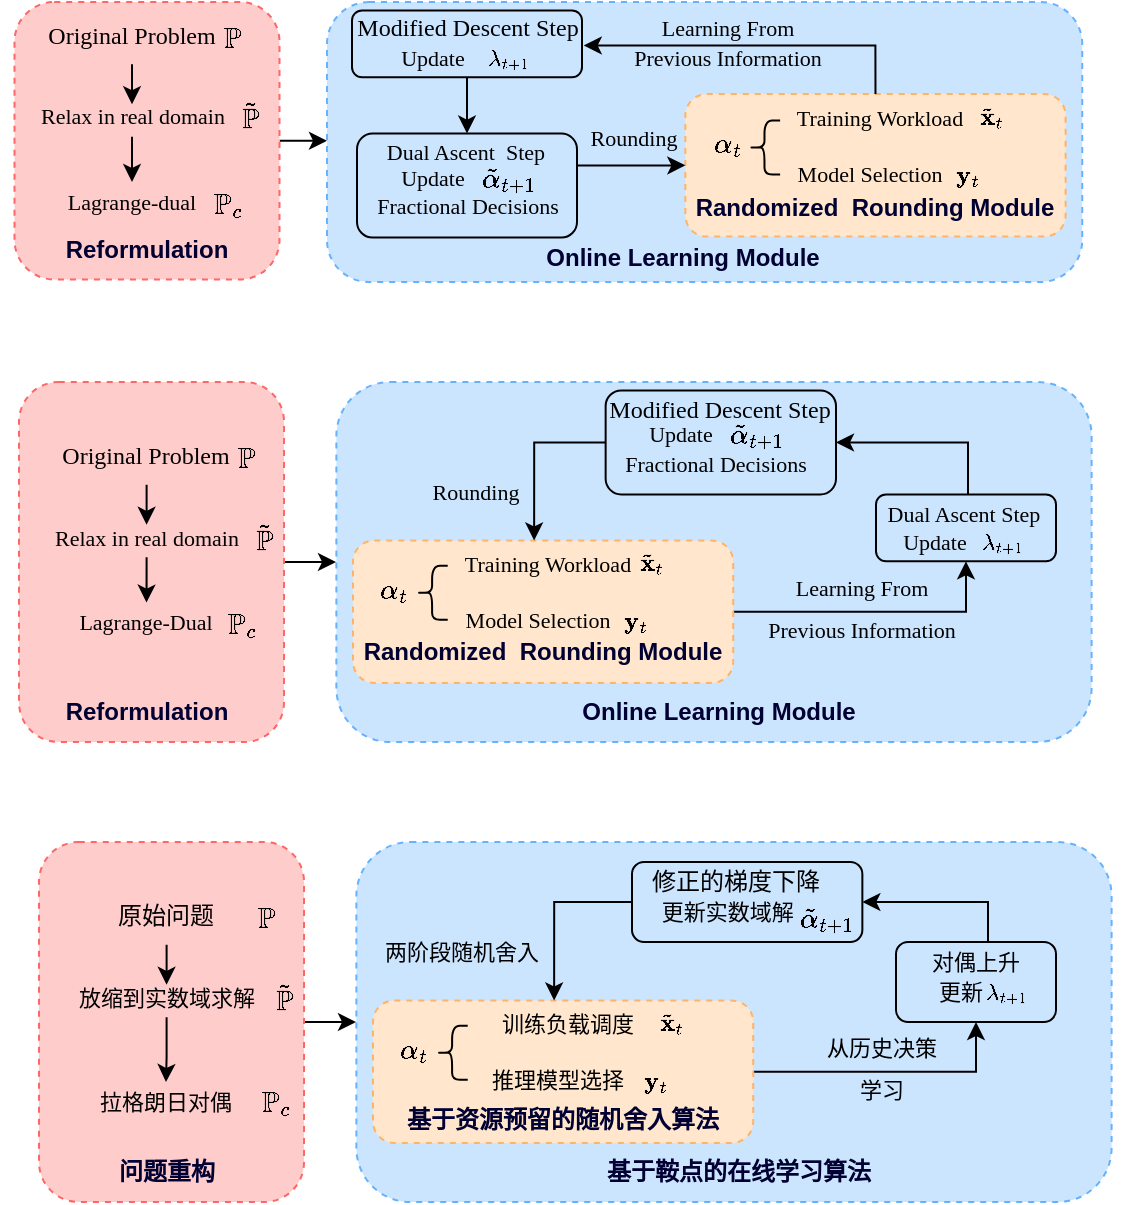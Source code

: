 <mxfile version="26.0.16">
  <diagram name="第 1 页" id="SSLs9a8aK7hEzwHF-V_V">
    <mxGraphModel dx="842" dy="457" grid="1" gridSize="10" guides="0" tooltips="1" connect="1" arrows="1" fold="1" page="1" pageScale="1" pageWidth="827" pageHeight="1169" math="1" shadow="0">
      <root>
        <mxCell id="0" />
        <mxCell id="1" parent="0" />
        <mxCell id="NSVF5rRADlhFA87VCiKn-22" value="" style="rounded=1;whiteSpace=wrap;html=1;strokeWidth=1;fontFamily=Times New Roman;fillColor=#CCE5FF;dashed=1;strokeColor=#66B2FF;" parent="1" vertex="1">
          <mxGeometry x="305.5" y="160" width="377.62" height="140" as="geometry" />
        </mxCell>
        <mxCell id="NSVF5rRADlhFA87VCiKn-32" value="" style="rounded=1;whiteSpace=wrap;html=1;strokeWidth=1;fontFamily=Times New Roman;fillColor=#FFE6CC;dashed=1;fontColor=#FFE6CC;strokeColor=#FFB366;" parent="1" vertex="1">
          <mxGeometry x="484.68" y="206.06" width="190.13" height="71.25" as="geometry" />
        </mxCell>
        <mxCell id="NSVF5rRADlhFA87VCiKn-35" value="" style="edgeStyle=orthogonalEdgeStyle;rounded=0;orthogonalLoop=1;jettySize=auto;html=1;exitX=1;exitY=0.5;exitDx=0;exitDy=0;" parent="1" source="NSVF5rRADlhFA87VCiKn-26" target="NSVF5rRADlhFA87VCiKn-22" edge="1">
          <mxGeometry relative="1" as="geometry">
            <mxPoint x="281.75" y="219.381" as="sourcePoint" />
            <Array as="points">
              <mxPoint x="300.5" y="230" />
              <mxPoint x="300.5" y="230" />
            </Array>
          </mxGeometry>
        </mxCell>
        <mxCell id="NSVF5rRADlhFA87VCiKn-26" value="" style="rounded=1;whiteSpace=wrap;html=1;strokeWidth=1;fontFamily=Times New Roman;fillColor=#FFCCCC;dashed=1;strokeColor=#FF6666;" parent="1" vertex="1">
          <mxGeometry x="149.25" y="160" width="132.5" height="138.75" as="geometry" />
        </mxCell>
        <mxCell id="sfnMSoEM-NCYtmPpQdEC-3" value="$$\mathbb{P}$$" style="text;html=1;strokeColor=none;fillColor=none;align=center;verticalAlign=middle;whiteSpace=wrap;rounded=0;" parent="1" vertex="1">
          <mxGeometry x="248" y="167.65" width="20" height="20" as="geometry" />
        </mxCell>
        <mxCell id="sfnMSoEM-NCYtmPpQdEC-5" value="$$\tilde{\mathbb{P}}$$" style="text;html=1;strokeColor=none;fillColor=none;align=center;verticalAlign=middle;whiteSpace=wrap;rounded=0;" parent="1" vertex="1">
          <mxGeometry x="256.75" y="207.34" width="20" height="20" as="geometry" />
        </mxCell>
        <mxCell id="NSVF5rRADlhFA87VCiKn-19" style="edgeStyle=orthogonalEdgeStyle;rounded=0;orthogonalLoop=1;jettySize=auto;html=1;entryX=0.5;entryY=0;entryDx=0;entryDy=0;" parent="1" source="sfnMSoEM-NCYtmPpQdEC-8" target="NSVF5rRADlhFA87VCiKn-2" edge="1">
          <mxGeometry relative="1" as="geometry" />
        </mxCell>
        <mxCell id="sfnMSoEM-NCYtmPpQdEC-8" value="&lt;p style=&quot;line-height: 0%;&quot;&gt;&lt;font face=&quot;Times New Roman&quot; style=&quot;font-size: 11px;&quot;&gt;Relax in real domain&lt;/font&gt;&lt;/p&gt;" style="text;html=1;strokeColor=none;fillColor=none;align=center;verticalAlign=middle;whiteSpace=wrap;rounded=0;fontSize=7;" parent="1" vertex="1">
          <mxGeometry x="150.5" y="207.34" width="115" height="20" as="geometry" />
        </mxCell>
        <mxCell id="sfnMSoEM-NCYtmPpQdEC-17" value="$$\mathbb{P}_c$$" style="text;html=1;strokeColor=none;fillColor=none;align=center;verticalAlign=middle;whiteSpace=wrap;rounded=0;" parent="1" vertex="1">
          <mxGeometry x="245.5" y="250.94" width="20" height="20" as="geometry" />
        </mxCell>
        <mxCell id="sfnMSoEM-NCYtmPpQdEC-21" value="$$\tilde{\alpha}_{t+1}$$" style="text;html=1;strokeColor=none;fillColor=none;align=center;verticalAlign=middle;whiteSpace=wrap;rounded=0;" parent="1" vertex="1">
          <mxGeometry x="380.5" y="237.81" width="30" height="20" as="geometry" />
        </mxCell>
        <mxCell id="sfnMSoEM-NCYtmPpQdEC-22" value="&lt;p style=&quot;line-height: 0%;&quot;&gt;&lt;font face=&quot;Times New Roman&quot; style=&quot;font-size: 11px;&quot;&gt;Update&lt;/font&gt;&lt;/p&gt;" style="text;html=1;strokeColor=none;fillColor=none;align=center;verticalAlign=middle;whiteSpace=wrap;rounded=0;fontSize=7;" parent="1" vertex="1">
          <mxGeometry x="335.5" y="232.81" width="45" height="30" as="geometry" />
        </mxCell>
        <mxCell id="sfnMSoEM-NCYtmPpQdEC-39" value="$$\lambda_{t+1}$$" style="text;html=1;strokeColor=none;fillColor=none;align=center;verticalAlign=middle;whiteSpace=wrap;rounded=0;fontSize=11;fontFamily=Times New Roman;" parent="1" vertex="1">
          <mxGeometry x="380.5" y="178.29" width="30" height="20" as="geometry" />
        </mxCell>
        <mxCell id="sfnMSoEM-NCYtmPpQdEC-41" value="Dual Ascent&amp;nbsp; Step" style="text;html=1;strokeColor=none;fillColor=none;align=center;verticalAlign=middle;whiteSpace=wrap;rounded=0;fontSize=11;fontFamily=Times New Roman;" parent="1" vertex="1">
          <mxGeometry x="324.5" y="224.54" width="100" height="20" as="geometry" />
        </mxCell>
        <mxCell id="NSVF5rRADlhFA87VCiKn-15" style="edgeStyle=orthogonalEdgeStyle;rounded=0;orthogonalLoop=1;jettySize=auto;html=1;" parent="1" source="Pp01OgDB8cOK3t0NA6hv-5" edge="1">
          <mxGeometry relative="1" as="geometry">
            <mxPoint x="208" y="211.53" as="targetPoint" />
          </mxGeometry>
        </mxCell>
        <mxCell id="Pp01OgDB8cOK3t0NA6hv-5" value="Original Problem" style="text;html=1;strokeColor=none;fillColor=none;align=center;verticalAlign=middle;whiteSpace=wrap;rounded=0;fontFamily=Times New Roman;" parent="1" vertex="1">
          <mxGeometry x="143" y="162.97" width="130" height="28.12" as="geometry" />
        </mxCell>
        <mxCell id="Pp01OgDB8cOK3t0NA6hv-11" value="Model Selection" style="text;html=1;strokeColor=none;fillColor=none;align=center;verticalAlign=middle;whiteSpace=wrap;rounded=0;fontSize=11;fontFamily=Times New Roman;" parent="1" vertex="1">
          <mxGeometry x="522.05" y="235.92" width="110" height="20" as="geometry" />
        </mxCell>
        <mxCell id="NSVF5rRADlhFA87VCiKn-45" style="edgeStyle=orthogonalEdgeStyle;rounded=0;orthogonalLoop=1;jettySize=auto;html=1;entryX=0.917;entryY=0.938;entryDx=0;entryDy=0;entryPerimeter=0;exitX=0.5;exitY=0;exitDx=0;exitDy=0;" parent="1" source="NSVF5rRADlhFA87VCiKn-32" target="Pp01OgDB8cOK3t0NA6hv-48" edge="1">
          <mxGeometry relative="1" as="geometry">
            <mxPoint x="582.5" y="207.81" as="sourcePoint" />
            <Array as="points">
              <mxPoint x="579.5" y="181.81" />
            </Array>
          </mxGeometry>
        </mxCell>
        <mxCell id="Pp01OgDB8cOK3t0NA6hv-12" value="Training Workload" style="text;html=1;strokeColor=none;fillColor=none;align=center;verticalAlign=middle;whiteSpace=wrap;rounded=0;fontSize=11;fontFamily=Times New Roman;" parent="1" vertex="1">
          <mxGeometry x="532.05" y="210.79" width="100" height="15" as="geometry" />
        </mxCell>
        <mxCell id="Pp01OgDB8cOK3t0NA6hv-15" value="$$\tilde{\mathbf{x}}_{t}$$" style="text;html=1;strokeColor=none;fillColor=none;align=center;verticalAlign=middle;whiteSpace=wrap;rounded=0;fontFamily=Times New Roman;" parent="1" vertex="1">
          <mxGeometry x="628.18" y="209.04" width="20" height="16.25" as="geometry" />
        </mxCell>
        <mxCell id="Pp01OgDB8cOK3t0NA6hv-17" value="$$\mathbf{y}_{t}$$" style="text;html=1;strokeColor=none;fillColor=none;align=center;verticalAlign=middle;whiteSpace=wrap;rounded=0;fontFamily=Times New Roman;" parent="1" vertex="1">
          <mxGeometry x="613.18" y="237.17" width="25" height="17.5" as="geometry" />
        </mxCell>
        <mxCell id="Pp01OgDB8cOK3t0NA6hv-18" style="edgeStyle=orthogonalEdgeStyle;rounded=0;orthogonalLoop=1;jettySize=auto;html=1;exitX=0.5;exitY=1;exitDx=0;exitDy=0;fontFamily=Times New Roman;" parent="1" source="Pp01OgDB8cOK3t0NA6hv-17" target="Pp01OgDB8cOK3t0NA6hv-17" edge="1">
          <mxGeometry relative="1" as="geometry" />
        </mxCell>
        <mxCell id="Pp01OgDB8cOK3t0NA6hv-25" value="$${\alpha}_{t}$$" style="text;html=1;strokeColor=none;fillColor=none;align=center;verticalAlign=middle;whiteSpace=wrap;rounded=0;" parent="1" vertex="1">
          <mxGeometry x="494.68" y="222.63" width="21.75" height="17.5" as="geometry" />
        </mxCell>
        <mxCell id="Pp01OgDB8cOK3t0NA6hv-48" value="&lt;p style=&quot;line-height: 0%;&quot;&gt;&lt;font style=&quot;font-size: 12px;&quot; face=&quot;Times New Roman&quot;&gt;Modified Descent Step&lt;/font&gt;&lt;br&gt;&lt;/p&gt;" style="text;html=1;strokeColor=none;fillColor=none;align=center;verticalAlign=middle;whiteSpace=wrap;rounded=0;fontSize=7;" parent="1" vertex="1">
          <mxGeometry x="305.5" y="162.97" width="140" height="20" as="geometry" />
        </mxCell>
        <mxCell id="dqOILAj7h7sax7pHXJvT-29" value="&lt;b&gt;&lt;font&gt;Online Learning Module&lt;/font&gt;&lt;/b&gt;" style="text;html=1;strokeColor=none;fillColor=none;align=center;verticalAlign=middle;whiteSpace=wrap;rounded=0;fontColor=#000033;" parent="1" vertex="1">
          <mxGeometry x="410.5" y="273.08" width="145" height="30" as="geometry" />
        </mxCell>
        <mxCell id="NSVF5rRADlhFA87VCiKn-2" value="&lt;p style=&quot;line-height: 0%;&quot;&gt;&lt;font face=&quot;Times New Roman&quot; style=&quot;font-size: 11px;&quot;&gt;Lagrange-dual&lt;/font&gt;&lt;/p&gt;" style="text;html=1;strokeColor=none;fillColor=none;align=center;verticalAlign=middle;whiteSpace=wrap;rounded=0;fontSize=7;" parent="1" vertex="1">
          <mxGeometry x="143" y="250.0" width="130" height="20" as="geometry" />
        </mxCell>
        <mxCell id="NSVF5rRADlhFA87VCiKn-9" value="&lt;p style=&quot;line-height: 0%;&quot;&gt;&lt;font face=&quot;Times New Roman&quot; style=&quot;font-size: 11px;&quot;&gt;Update&lt;/font&gt;&lt;/p&gt;" style="text;html=1;strokeColor=none;fillColor=none;align=center;verticalAlign=middle;whiteSpace=wrap;rounded=0;fontSize=7;" parent="1" vertex="1">
          <mxGeometry x="335.5" y="173.29" width="45" height="30" as="geometry" />
        </mxCell>
        <mxCell id="NSVF5rRADlhFA87VCiKn-33" style="edgeStyle=orthogonalEdgeStyle;rounded=0;orthogonalLoop=1;jettySize=auto;html=1;entryX=0;entryY=0.5;entryDx=0;entryDy=0;" parent="1" source="NSVF5rRADlhFA87VCiKn-20" target="NSVF5rRADlhFA87VCiKn-32" edge="1">
          <mxGeometry relative="1" as="geometry">
            <mxPoint x="458" y="225.94" as="targetPoint" />
            <Array as="points">
              <mxPoint x="460.5" y="241.81" />
              <mxPoint x="460.5" y="241.81" />
            </Array>
          </mxGeometry>
        </mxCell>
        <mxCell id="NSVF5rRADlhFA87VCiKn-20" value="" style="rounded=1;whiteSpace=wrap;html=1;strokeWidth=1;fontFamily=Times New Roman;fillColor=none;" parent="1" vertex="1">
          <mxGeometry x="320.5" y="225.79" width="110" height="52.02" as="geometry" />
        </mxCell>
        <mxCell id="NSVF5rRADlhFA87VCiKn-37" value="" style="edgeStyle=orthogonalEdgeStyle;rounded=0;orthogonalLoop=1;jettySize=auto;html=1;" parent="1" source="NSVF5rRADlhFA87VCiKn-21" target="NSVF5rRADlhFA87VCiKn-20" edge="1">
          <mxGeometry relative="1" as="geometry" />
        </mxCell>
        <mxCell id="NSVF5rRADlhFA87VCiKn-21" value="" style="rounded=1;whiteSpace=wrap;html=1;strokeWidth=1;fontFamily=Times New Roman;fillColor=none;" parent="1" vertex="1">
          <mxGeometry x="318" y="164.22" width="115" height="33.44" as="geometry" />
        </mxCell>
        <mxCell id="NSVF5rRADlhFA87VCiKn-24" value="&lt;b&gt;Reformulation&lt;/b&gt;" style="text;html=1;strokeColor=none;fillColor=none;align=center;verticalAlign=middle;whiteSpace=wrap;rounded=0;fontColor=#000033;" parent="1" vertex="1">
          <mxGeometry x="143" y="269.37" width="145" height="30" as="geometry" />
        </mxCell>
        <mxCell id="NSVF5rRADlhFA87VCiKn-28" value="" style="shape=curlyBracket;whiteSpace=wrap;html=1;rounded=1;labelPosition=left;verticalLabelPosition=middle;align=right;verticalAlign=middle;size=0.5;" parent="1" vertex="1">
          <mxGeometry x="516.43" y="219.19" width="15.62" height="27.03" as="geometry" />
        </mxCell>
        <mxCell id="NSVF5rRADlhFA87VCiKn-34" value="&lt;b&gt;&lt;font&gt;Randomized&amp;nbsp;&amp;nbsp;&lt;/font&gt;&lt;/b&gt;&lt;font&gt;&lt;b&gt;Rounding Module&lt;/b&gt;&lt;/font&gt;" style="text;html=1;strokeColor=none;fillColor=none;align=center;verticalAlign=middle;whiteSpace=wrap;rounded=0;fontColor=#000033;" parent="1" vertex="1">
          <mxGeometry x="476.37" y="247.81" width="206.75" height="30" as="geometry" />
        </mxCell>
        <mxCell id="NSVF5rRADlhFA87VCiKn-40" value="Previous Information" style="text;html=1;strokeColor=none;fillColor=none;align=center;verticalAlign=middle;whiteSpace=wrap;rounded=0;fontSize=11;fontFamily=Times New Roman;" parent="1" vertex="1">
          <mxGeometry x="442.55" y="180.47" width="126" height="15" as="geometry" />
        </mxCell>
        <mxCell id="NSVF5rRADlhFA87VCiKn-42" value="Rounding" style="text;html=1;strokeColor=none;fillColor=none;align=center;verticalAlign=middle;whiteSpace=wrap;rounded=0;fontSize=11;fontFamily=Times New Roman;" parent="1" vertex="1">
          <mxGeometry x="396.05" y="220.92" width="126" height="15" as="geometry" />
        </mxCell>
        <mxCell id="NSVF5rRADlhFA87VCiKn-43" value="Fractional Decisions" style="text;html=1;strokeColor=none;fillColor=none;align=center;verticalAlign=middle;whiteSpace=wrap;rounded=0;fontSize=11;fontFamily=Times New Roman;" parent="1" vertex="1">
          <mxGeometry x="312.5" y="254.81" width="126" height="15" as="geometry" />
        </mxCell>
        <mxCell id="NSVF5rRADlhFA87VCiKn-46" value="Learning From" style="text;html=1;strokeColor=none;fillColor=none;align=center;verticalAlign=middle;whiteSpace=wrap;rounded=0;fontSize=11;fontFamily=Times New Roman;" parent="1" vertex="1">
          <mxGeometry x="442.55" y="165.47" width="126" height="15" as="geometry" />
        </mxCell>
        <mxCell id="pxTEWj7LgMfRWPrPXoyE-1" value="" style="rounded=1;whiteSpace=wrap;html=1;strokeWidth=1;fontFamily=Times New Roman;fillColor=#CCE5FF;dashed=1;strokeColor=#66B2FF;" parent="1" vertex="1">
          <mxGeometry x="310.18" y="350" width="377.62" height="180" as="geometry" />
        </mxCell>
        <mxCell id="pxTEWj7LgMfRWPrPXoyE-38" style="edgeStyle=orthogonalEdgeStyle;rounded=0;orthogonalLoop=1;jettySize=auto;html=1;entryX=0.5;entryY=1;entryDx=0;entryDy=0;" parent="1" source="pxTEWj7LgMfRWPrPXoyE-2" target="pxTEWj7LgMfRWPrPXoyE-30" edge="1">
          <mxGeometry relative="1" as="geometry" />
        </mxCell>
        <mxCell id="pxTEWj7LgMfRWPrPXoyE-2" value="" style="rounded=1;whiteSpace=wrap;html=1;strokeWidth=1;fontFamily=Times New Roman;fillColor=#FFE6CC;dashed=1;fontColor=#FFE6CC;strokeColor=#FFB366;" parent="1" vertex="1">
          <mxGeometry x="318.48" y="429.24" width="190.13" height="71.25" as="geometry" />
        </mxCell>
        <mxCell id="pxTEWj7LgMfRWPrPXoyE-47" style="edgeStyle=orthogonalEdgeStyle;rounded=0;orthogonalLoop=1;jettySize=auto;html=1;" parent="1" source="pxTEWj7LgMfRWPrPXoyE-4" edge="1">
          <mxGeometry relative="1" as="geometry">
            <mxPoint x="310" y="440" as="targetPoint" />
          </mxGeometry>
        </mxCell>
        <mxCell id="pxTEWj7LgMfRWPrPXoyE-4" value="" style="rounded=1;whiteSpace=wrap;html=1;strokeWidth=1;fontFamily=Times New Roman;fillColor=#FFCCCC;dashed=1;strokeColor=#FF6666;" parent="1" vertex="1">
          <mxGeometry x="151.5" y="350" width="132.5" height="180" as="geometry" />
        </mxCell>
        <mxCell id="pxTEWj7LgMfRWPrPXoyE-5" value="$$\mathbb{P}$$" style="text;html=1;strokeColor=none;fillColor=none;align=center;verticalAlign=middle;whiteSpace=wrap;rounded=0;" parent="1" vertex="1">
          <mxGeometry x="255.25" y="377.95" width="20" height="20" as="geometry" />
        </mxCell>
        <mxCell id="pxTEWj7LgMfRWPrPXoyE-6" value="$$\tilde{\mathbb{P}}$$" style="text;html=1;strokeColor=none;fillColor=none;align=center;verticalAlign=middle;whiteSpace=wrap;rounded=0;" parent="1" vertex="1">
          <mxGeometry x="264" y="417.64" width="20" height="20" as="geometry" />
        </mxCell>
        <mxCell id="pxTEWj7LgMfRWPrPXoyE-7" style="edgeStyle=orthogonalEdgeStyle;rounded=0;orthogonalLoop=1;jettySize=auto;html=1;entryX=0.5;entryY=0;entryDx=0;entryDy=0;" parent="1" source="pxTEWj7LgMfRWPrPXoyE-8" target="pxTEWj7LgMfRWPrPXoyE-25" edge="1">
          <mxGeometry relative="1" as="geometry" />
        </mxCell>
        <mxCell id="pxTEWj7LgMfRWPrPXoyE-8" value="&lt;p style=&quot;line-height: 0%;&quot;&gt;&lt;font face=&quot;Times New Roman&quot; style=&quot;font-size: 11px;&quot;&gt;Relax in real domain&lt;/font&gt;&lt;/p&gt;" style="text;html=1;strokeColor=none;fillColor=none;align=center;verticalAlign=middle;whiteSpace=wrap;rounded=0;fontSize=7;" parent="1" vertex="1">
          <mxGeometry x="157.75" y="417.64" width="115" height="20" as="geometry" />
        </mxCell>
        <mxCell id="pxTEWj7LgMfRWPrPXoyE-9" value="$$\mathbb{P}_c$$" style="text;html=1;strokeColor=none;fillColor=none;align=center;verticalAlign=middle;whiteSpace=wrap;rounded=0;" parent="1" vertex="1">
          <mxGeometry x="252.75" y="461.24" width="20" height="20" as="geometry" />
        </mxCell>
        <mxCell id="pxTEWj7LgMfRWPrPXoyE-10" value="$$\tilde{\alpha}_{t+1}$$" style="text;html=1;strokeColor=none;fillColor=none;align=center;verticalAlign=middle;whiteSpace=wrap;rounded=0;" parent="1" vertex="1">
          <mxGeometry x="504.82" y="366.23" width="30" height="20" as="geometry" />
        </mxCell>
        <mxCell id="pxTEWj7LgMfRWPrPXoyE-11" value="&lt;p style=&quot;line-height: 0%;&quot;&gt;&lt;font face=&quot;Times New Roman&quot; style=&quot;font-size: 11px;&quot;&gt;Update&lt;/font&gt;&lt;/p&gt;" style="text;html=1;strokeColor=none;fillColor=none;align=center;verticalAlign=middle;whiteSpace=wrap;rounded=0;fontSize=7;" parent="1" vertex="1">
          <mxGeometry x="459.82" y="361.23" width="45" height="30" as="geometry" />
        </mxCell>
        <mxCell id="pxTEWj7LgMfRWPrPXoyE-12" value="$$\lambda_{t+1}$$" style="text;html=1;strokeColor=none;fillColor=none;align=center;verticalAlign=middle;whiteSpace=wrap;rounded=0;fontSize=11;fontFamily=Times New Roman;" parent="1" vertex="1">
          <mxGeometry x="628.18" y="420.3" width="30" height="20" as="geometry" />
        </mxCell>
        <mxCell id="pxTEWj7LgMfRWPrPXoyE-13" value="Dual Ascent Step" style="text;html=1;strokeColor=none;fillColor=none;align=center;verticalAlign=middle;whiteSpace=wrap;rounded=0;fontSize=11;fontFamily=Times New Roman;" parent="1" vertex="1">
          <mxGeometry x="573.55" y="406.23" width="100" height="20" as="geometry" />
        </mxCell>
        <mxCell id="pxTEWj7LgMfRWPrPXoyE-14" style="edgeStyle=orthogonalEdgeStyle;rounded=0;orthogonalLoop=1;jettySize=auto;html=1;" parent="1" source="pxTEWj7LgMfRWPrPXoyE-15" edge="1">
          <mxGeometry relative="1" as="geometry">
            <mxPoint x="215.25" y="421.83" as="targetPoint" />
          </mxGeometry>
        </mxCell>
        <mxCell id="pxTEWj7LgMfRWPrPXoyE-15" value="Original Problem" style="text;html=1;strokeColor=none;fillColor=none;align=center;verticalAlign=middle;whiteSpace=wrap;rounded=0;fontFamily=Times New Roman;" parent="1" vertex="1">
          <mxGeometry x="150.25" y="373.27" width="130" height="28.12" as="geometry" />
        </mxCell>
        <mxCell id="pxTEWj7LgMfRWPrPXoyE-16" value="Model Selection" style="text;html=1;strokeColor=none;fillColor=none;align=center;verticalAlign=middle;whiteSpace=wrap;rounded=0;fontSize=11;fontFamily=Times New Roman;" parent="1" vertex="1">
          <mxGeometry x="355.86" y="458.6" width="110" height="20" as="geometry" />
        </mxCell>
        <mxCell id="pxTEWj7LgMfRWPrPXoyE-18" value="Training Workload" style="text;html=1;strokeColor=none;fillColor=none;align=center;verticalAlign=middle;whiteSpace=wrap;rounded=0;fontSize=11;fontFamily=Times New Roman;" parent="1" vertex="1">
          <mxGeometry x="365.86" y="433.47" width="100" height="15" as="geometry" />
        </mxCell>
        <mxCell id="pxTEWj7LgMfRWPrPXoyE-19" value="$$\tilde{\mathbf{x}}_{t}$$" style="text;html=1;strokeColor=none;fillColor=none;align=center;verticalAlign=middle;whiteSpace=wrap;rounded=0;fontFamily=Times New Roman;" parent="1" vertex="1">
          <mxGeometry x="457.51" y="431.71" width="20" height="16.25" as="geometry" />
        </mxCell>
        <mxCell id="pxTEWj7LgMfRWPrPXoyE-20" value="$$\mathbf{y}_{t}$$" style="text;html=1;strokeColor=none;fillColor=none;align=center;verticalAlign=middle;whiteSpace=wrap;rounded=0;fontFamily=Times New Roman;" parent="1" vertex="1">
          <mxGeometry x="446.99" y="459.85" width="25" height="17.5" as="geometry" />
        </mxCell>
        <mxCell id="pxTEWj7LgMfRWPrPXoyE-21" style="edgeStyle=orthogonalEdgeStyle;rounded=0;orthogonalLoop=1;jettySize=auto;html=1;exitX=0.5;exitY=1;exitDx=0;exitDy=0;fontFamily=Times New Roman;" parent="1" source="pxTEWj7LgMfRWPrPXoyE-20" target="pxTEWj7LgMfRWPrPXoyE-20" edge="1">
          <mxGeometry relative="1" as="geometry" />
        </mxCell>
        <mxCell id="pxTEWj7LgMfRWPrPXoyE-22" value="$${\alpha}_{t}$$" style="text;html=1;strokeColor=none;fillColor=none;align=center;verticalAlign=middle;whiteSpace=wrap;rounded=0;" parent="1" vertex="1">
          <mxGeometry x="328.49" y="445.31" width="21.75" height="17.5" as="geometry" />
        </mxCell>
        <mxCell id="pxTEWj7LgMfRWPrPXoyE-23" value="&lt;p style=&quot;line-height: 0%;&quot;&gt;&lt;font style=&quot;font-size: 12px;&quot; face=&quot;Times New Roman&quot;&gt;Modified Descent Step&lt;/font&gt;&lt;br&gt;&lt;/p&gt;" style="text;html=1;strokeColor=none;fillColor=none;align=center;verticalAlign=middle;whiteSpace=wrap;rounded=0;fontSize=7;" parent="1" vertex="1">
          <mxGeometry x="432.41" y="354.21" width="140" height="20" as="geometry" />
        </mxCell>
        <mxCell id="pxTEWj7LgMfRWPrPXoyE-24" value="&lt;b&gt;&lt;font&gt;Online Learning Module&lt;/font&gt;&lt;/b&gt;" style="text;html=1;strokeColor=none;fillColor=none;align=center;verticalAlign=middle;whiteSpace=wrap;rounded=0;fontColor=#000033;" parent="1" vertex="1">
          <mxGeometry x="428.55" y="500.49" width="145" height="30" as="geometry" />
        </mxCell>
        <mxCell id="pxTEWj7LgMfRWPrPXoyE-25" value="&lt;p style=&quot;line-height: 0%;&quot;&gt;&lt;font face=&quot;Times New Roman&quot; style=&quot;font-size: 11px;&quot;&gt;Lagrange-Dual&lt;/font&gt;&lt;/p&gt;" style="text;html=1;strokeColor=none;fillColor=none;align=center;verticalAlign=middle;whiteSpace=wrap;rounded=0;fontSize=7;" parent="1" vertex="1">
          <mxGeometry x="150.25" y="460.3" width="130" height="20" as="geometry" />
        </mxCell>
        <mxCell id="pxTEWj7LgMfRWPrPXoyE-26" value="&lt;p style=&quot;line-height: 0%;&quot;&gt;&lt;font face=&quot;Times New Roman&quot; style=&quot;font-size: 11px;&quot;&gt;Update&lt;/font&gt;&lt;/p&gt;" style="text;html=1;strokeColor=none;fillColor=none;align=center;verticalAlign=middle;whiteSpace=wrap;rounded=0;fontSize=7;" parent="1" vertex="1">
          <mxGeometry x="586.69" y="415.3" width="45" height="30" as="geometry" />
        </mxCell>
        <mxCell id="pxTEWj7LgMfRWPrPXoyE-42" style="edgeStyle=orthogonalEdgeStyle;rounded=0;orthogonalLoop=1;jettySize=auto;html=1;entryX=0.5;entryY=0;entryDx=0;entryDy=0;" parent="1" source="pxTEWj7LgMfRWPrPXoyE-28" edge="1">
          <mxGeometry relative="1" as="geometry">
            <mxPoint x="409.065" y="429.23" as="targetPoint" />
            <Array as="points">
              <mxPoint x="409.32" y="379.23" />
            </Array>
          </mxGeometry>
        </mxCell>
        <mxCell id="pxTEWj7LgMfRWPrPXoyE-28" value="" style="rounded=1;whiteSpace=wrap;html=1;strokeWidth=1;fontFamily=Times New Roman;fillColor=none;" parent="1" vertex="1">
          <mxGeometry x="444.82" y="354.21" width="115.18" height="52.02" as="geometry" />
        </mxCell>
        <mxCell id="pxTEWj7LgMfRWPrPXoyE-41" style="edgeStyle=orthogonalEdgeStyle;rounded=0;orthogonalLoop=1;jettySize=auto;html=1;entryX=1;entryY=0.5;entryDx=0;entryDy=0;" parent="1" source="pxTEWj7LgMfRWPrPXoyE-30" target="pxTEWj7LgMfRWPrPXoyE-28" edge="1">
          <mxGeometry relative="1" as="geometry">
            <Array as="points">
              <mxPoint x="626" y="380" />
            </Array>
          </mxGeometry>
        </mxCell>
        <mxCell id="pxTEWj7LgMfRWPrPXoyE-30" value="" style="rounded=1;whiteSpace=wrap;html=1;strokeWidth=1;fontFamily=Times New Roman;fillColor=none;" parent="1" vertex="1">
          <mxGeometry x="580" y="406.23" width="90" height="33.44" as="geometry" />
        </mxCell>
        <mxCell id="pxTEWj7LgMfRWPrPXoyE-31" value="&lt;b&gt;Reformulation&lt;/b&gt;" style="text;html=1;strokeColor=none;fillColor=none;align=center;verticalAlign=middle;whiteSpace=wrap;rounded=0;fontColor=#000033;" parent="1" vertex="1">
          <mxGeometry x="142.75" y="500" width="145" height="30" as="geometry" />
        </mxCell>
        <mxCell id="pxTEWj7LgMfRWPrPXoyE-32" value="" style="shape=curlyBracket;whiteSpace=wrap;html=1;rounded=1;labelPosition=left;verticalLabelPosition=middle;align=right;verticalAlign=middle;size=0.5;" parent="1" vertex="1">
          <mxGeometry x="350.24" y="441.87" width="15.62" height="27.03" as="geometry" />
        </mxCell>
        <mxCell id="pxTEWj7LgMfRWPrPXoyE-33" value="&lt;b&gt;&lt;font&gt;Randomized&amp;nbsp;&amp;nbsp;&lt;/font&gt;&lt;/b&gt;&lt;font&gt;&lt;b&gt;Rounding Module&lt;/b&gt;&lt;/font&gt;" style="text;html=1;strokeColor=none;fillColor=none;align=center;verticalAlign=middle;whiteSpace=wrap;rounded=0;fontColor=#000033;" parent="1" vertex="1">
          <mxGeometry x="310.18" y="470.49" width="206.75" height="30" as="geometry" />
        </mxCell>
        <mxCell id="pxTEWj7LgMfRWPrPXoyE-34" value="Previous Information" style="text;html=1;strokeColor=none;fillColor=none;align=center;verticalAlign=middle;whiteSpace=wrap;rounded=0;fontSize=11;fontFamily=Times New Roman;" parent="1" vertex="1">
          <mxGeometry x="510.17" y="466.24" width="126" height="15" as="geometry" />
        </mxCell>
        <mxCell id="pxTEWj7LgMfRWPrPXoyE-35" value="Rounding" style="text;html=1;strokeColor=none;fillColor=none;align=center;verticalAlign=middle;whiteSpace=wrap;rounded=0;fontSize=11;fontFamily=Times New Roman;" parent="1" vertex="1">
          <mxGeometry x="316.55" y="397.95" width="126" height="15" as="geometry" />
        </mxCell>
        <mxCell id="pxTEWj7LgMfRWPrPXoyE-36" value="Fractional Decisions" style="text;html=1;strokeColor=none;fillColor=none;align=center;verticalAlign=middle;whiteSpace=wrap;rounded=0;fontSize=11;fontFamily=Times New Roman;" parent="1" vertex="1">
          <mxGeometry x="436.82" y="383.23" width="126" height="15" as="geometry" />
        </mxCell>
        <mxCell id="pxTEWj7LgMfRWPrPXoyE-37" value="Learning From" style="text;html=1;strokeColor=none;fillColor=none;align=center;verticalAlign=middle;whiteSpace=wrap;rounded=0;fontSize=11;fontFamily=Times New Roman;" parent="1" vertex="1">
          <mxGeometry x="509.5" y="445.3" width="126" height="15" as="geometry" />
        </mxCell>
        <mxCell id="TXLG84Zdcfli_P3e0sqE-1" value="" style="rounded=1;whiteSpace=wrap;html=1;strokeWidth=1;fontFamily=Times New Roman;fillColor=#CCE5FF;dashed=1;strokeColor=#66B2FF;" vertex="1" parent="1">
          <mxGeometry x="320.18" y="580" width="377.62" height="180" as="geometry" />
        </mxCell>
        <mxCell id="TXLG84Zdcfli_P3e0sqE-2" style="edgeStyle=orthogonalEdgeStyle;rounded=0;orthogonalLoop=1;jettySize=auto;html=1;entryX=0.5;entryY=1;entryDx=0;entryDy=0;" edge="1" parent="1" source="TXLG84Zdcfli_P3e0sqE-3" target="TXLG84Zdcfli_P3e0sqE-30">
          <mxGeometry relative="1" as="geometry" />
        </mxCell>
        <mxCell id="TXLG84Zdcfli_P3e0sqE-3" value="" style="rounded=1;whiteSpace=wrap;html=1;strokeWidth=1;fontFamily=Times New Roman;fillColor=#FFE6CC;dashed=1;fontColor=#FFE6CC;strokeColor=#FFB366;" vertex="1" parent="1">
          <mxGeometry x="328.48" y="659.24" width="190.13" height="71.25" as="geometry" />
        </mxCell>
        <mxCell id="TXLG84Zdcfli_P3e0sqE-4" style="edgeStyle=orthogonalEdgeStyle;rounded=0;orthogonalLoop=1;jettySize=auto;html=1;" edge="1" parent="1" source="TXLG84Zdcfli_P3e0sqE-5">
          <mxGeometry relative="1" as="geometry">
            <mxPoint x="320" y="670" as="targetPoint" />
          </mxGeometry>
        </mxCell>
        <mxCell id="TXLG84Zdcfli_P3e0sqE-5" value="" style="rounded=1;whiteSpace=wrap;html=1;strokeWidth=1;fontFamily=Times New Roman;fillColor=#FFCCCC;dashed=1;strokeColor=#FF6666;" vertex="1" parent="1">
          <mxGeometry x="161.5" y="580" width="132.5" height="180" as="geometry" />
        </mxCell>
        <mxCell id="TXLG84Zdcfli_P3e0sqE-6" value="$$\mathbb{P}$$" style="text;html=1;strokeColor=none;fillColor=none;align=center;verticalAlign=middle;whiteSpace=wrap;rounded=0;" vertex="1" parent="1">
          <mxGeometry x="265.25" y="607.95" width="20" height="20" as="geometry" />
        </mxCell>
        <mxCell id="TXLG84Zdcfli_P3e0sqE-7" value="$$\tilde{\mathbb{P}}$$" style="text;html=1;strokeColor=none;fillColor=none;align=center;verticalAlign=middle;whiteSpace=wrap;rounded=0;" vertex="1" parent="1">
          <mxGeometry x="274" y="647.64" width="20" height="20" as="geometry" />
        </mxCell>
        <mxCell id="TXLG84Zdcfli_P3e0sqE-8" style="edgeStyle=orthogonalEdgeStyle;rounded=0;orthogonalLoop=1;jettySize=auto;html=1;entryX=0.5;entryY=0;entryDx=0;entryDy=0;" edge="1" parent="1" source="TXLG84Zdcfli_P3e0sqE-9" target="TXLG84Zdcfli_P3e0sqE-25">
          <mxGeometry relative="1" as="geometry" />
        </mxCell>
        <mxCell id="TXLG84Zdcfli_P3e0sqE-9" value="&lt;p style=&quot;line-height: 0%;&quot;&gt;&lt;font face=&quot;Times New Roman&quot; style=&quot;font-size: 11px;&quot;&gt;放缩到实数域求解&lt;/font&gt;&lt;/p&gt;" style="text;html=1;strokeColor=none;fillColor=none;align=center;verticalAlign=middle;whiteSpace=wrap;rounded=0;fontSize=7;" vertex="1" parent="1">
          <mxGeometry x="167.75" y="647.64" width="115" height="20" as="geometry" />
        </mxCell>
        <mxCell id="TXLG84Zdcfli_P3e0sqE-10" value="$$\mathbb{P}_c$$" style="text;html=1;strokeColor=none;fillColor=none;align=center;verticalAlign=middle;whiteSpace=wrap;rounded=0;" vertex="1" parent="1">
          <mxGeometry x="270" y="700.0" width="20" height="20" as="geometry" />
        </mxCell>
        <mxCell id="TXLG84Zdcfli_P3e0sqE-13" value="$$\lambda_{t+1}$$" style="text;html=1;strokeColor=none;fillColor=none;align=center;verticalAlign=middle;whiteSpace=wrap;rounded=0;fontSize=11;fontFamily=Times New Roman;" vertex="1" parent="1">
          <mxGeometry x="630" y="640" width="30" height="30" as="geometry" />
        </mxCell>
        <mxCell id="TXLG84Zdcfli_P3e0sqE-14" value="对偶上升" style="text;html=1;strokeColor=none;fillColor=none;align=center;verticalAlign=middle;whiteSpace=wrap;rounded=0;fontSize=11;fontFamily=Times New Roman;" vertex="1" parent="1">
          <mxGeometry x="580.0" y="630.0" width="100" height="20" as="geometry" />
        </mxCell>
        <mxCell id="TXLG84Zdcfli_P3e0sqE-15" style="edgeStyle=orthogonalEdgeStyle;rounded=0;orthogonalLoop=1;jettySize=auto;html=1;" edge="1" parent="1" source="TXLG84Zdcfli_P3e0sqE-16">
          <mxGeometry relative="1" as="geometry">
            <mxPoint x="225.25" y="651.83" as="targetPoint" />
          </mxGeometry>
        </mxCell>
        <mxCell id="TXLG84Zdcfli_P3e0sqE-16" value="原始问题" style="text;html=1;strokeColor=none;fillColor=none;align=center;verticalAlign=middle;whiteSpace=wrap;rounded=0;fontFamily=Times New Roman;" vertex="1" parent="1">
          <mxGeometry x="160.25" y="603.27" width="130" height="28.12" as="geometry" />
        </mxCell>
        <mxCell id="TXLG84Zdcfli_P3e0sqE-17" value="推理模型选择" style="text;html=1;strokeColor=none;fillColor=none;align=center;verticalAlign=middle;whiteSpace=wrap;rounded=0;fontSize=11;fontFamily=Times New Roman;" vertex="1" parent="1">
          <mxGeometry x="365.86" y="688.6" width="110" height="20" as="geometry" />
        </mxCell>
        <mxCell id="TXLG84Zdcfli_P3e0sqE-18" value="训练负载调度" style="text;html=1;strokeColor=none;fillColor=none;align=center;verticalAlign=middle;whiteSpace=wrap;rounded=0;fontSize=11;fontFamily=Times New Roman;" vertex="1" parent="1">
          <mxGeometry x="375.86" y="663.47" width="100" height="15" as="geometry" />
        </mxCell>
        <mxCell id="TXLG84Zdcfli_P3e0sqE-19" value="$$\tilde{\mathbf{x}}_{t}$$" style="text;html=1;strokeColor=none;fillColor=none;align=center;verticalAlign=middle;whiteSpace=wrap;rounded=0;fontFamily=Times New Roman;" vertex="1" parent="1">
          <mxGeometry x="467.51" y="661.71" width="20" height="16.25" as="geometry" />
        </mxCell>
        <mxCell id="TXLG84Zdcfli_P3e0sqE-20" value="$$\mathbf{y}_{t}$$" style="text;html=1;strokeColor=none;fillColor=none;align=center;verticalAlign=middle;whiteSpace=wrap;rounded=0;fontFamily=Times New Roman;" vertex="1" parent="1">
          <mxGeometry x="456.99" y="689.85" width="25" height="17.5" as="geometry" />
        </mxCell>
        <mxCell id="TXLG84Zdcfli_P3e0sqE-21" style="edgeStyle=orthogonalEdgeStyle;rounded=0;orthogonalLoop=1;jettySize=auto;html=1;exitX=0.5;exitY=1;exitDx=0;exitDy=0;fontFamily=Times New Roman;" edge="1" parent="1" source="TXLG84Zdcfli_P3e0sqE-20" target="TXLG84Zdcfli_P3e0sqE-20">
          <mxGeometry relative="1" as="geometry" />
        </mxCell>
        <mxCell id="TXLG84Zdcfli_P3e0sqE-22" value="$${\alpha}_{t}$$" style="text;html=1;strokeColor=none;fillColor=none;align=center;verticalAlign=middle;whiteSpace=wrap;rounded=0;" vertex="1" parent="1">
          <mxGeometry x="338.49" y="675.31" width="21.75" height="17.5" as="geometry" />
        </mxCell>
        <mxCell id="TXLG84Zdcfli_P3e0sqE-24" value="&lt;b&gt;&lt;font&gt;基于鞍点的在线学习算法&lt;/font&gt;&lt;/b&gt;" style="text;html=1;strokeColor=none;fillColor=none;align=center;verticalAlign=middle;whiteSpace=wrap;rounded=0;fontColor=#000033;" vertex="1" parent="1">
          <mxGeometry x="438.55" y="730.49" width="145" height="30" as="geometry" />
        </mxCell>
        <mxCell id="TXLG84Zdcfli_P3e0sqE-25" value="&lt;p style=&quot;line-height: 0%;&quot;&gt;&lt;font face=&quot;Times New Roman&quot; style=&quot;font-size: 11px;&quot;&gt;拉格朗日对偶&lt;/font&gt;&lt;/p&gt;" style="text;html=1;strokeColor=none;fillColor=none;align=center;verticalAlign=middle;whiteSpace=wrap;rounded=0;fontSize=7;" vertex="1" parent="1">
          <mxGeometry x="160" y="700.0" width="130" height="20" as="geometry" />
        </mxCell>
        <mxCell id="TXLG84Zdcfli_P3e0sqE-26" value="&lt;p style=&quot;line-height: 0%;&quot;&gt;&lt;font face=&quot;Times New Roman&quot; style=&quot;font-size: 11px;&quot;&gt;更新&lt;/font&gt;&lt;/p&gt;" style="text;html=1;strokeColor=none;fillColor=none;align=center;verticalAlign=middle;whiteSpace=wrap;rounded=0;fontSize=7;" vertex="1" parent="1">
          <mxGeometry x="600" y="640" width="45" height="30" as="geometry" />
        </mxCell>
        <mxCell id="TXLG84Zdcfli_P3e0sqE-27" style="edgeStyle=orthogonalEdgeStyle;rounded=0;orthogonalLoop=1;jettySize=auto;html=1;entryX=0.5;entryY=0;entryDx=0;entryDy=0;" edge="1" parent="1" source="TXLG84Zdcfli_P3e0sqE-28">
          <mxGeometry relative="1" as="geometry">
            <mxPoint x="419.065" y="659.23" as="targetPoint" />
            <Array as="points">
              <mxPoint x="419.32" y="609.23" />
            </Array>
          </mxGeometry>
        </mxCell>
        <mxCell id="TXLG84Zdcfli_P3e0sqE-28" value="" style="rounded=1;whiteSpace=wrap;html=1;strokeWidth=1;fontFamily=Times New Roman;fillColor=none;" vertex="1" parent="1">
          <mxGeometry x="458" y="590" width="115.18" height="40" as="geometry" />
        </mxCell>
        <mxCell id="TXLG84Zdcfli_P3e0sqE-29" style="edgeStyle=orthogonalEdgeStyle;rounded=0;orthogonalLoop=1;jettySize=auto;html=1;entryX=1;entryY=0.5;entryDx=0;entryDy=0;" edge="1" parent="1" source="TXLG84Zdcfli_P3e0sqE-30" target="TXLG84Zdcfli_P3e0sqE-28">
          <mxGeometry relative="1" as="geometry">
            <Array as="points">
              <mxPoint x="636" y="610" />
            </Array>
          </mxGeometry>
        </mxCell>
        <mxCell id="TXLG84Zdcfli_P3e0sqE-30" value="" style="rounded=1;whiteSpace=wrap;html=1;strokeWidth=1;fontFamily=Times New Roman;fillColor=none;" vertex="1" parent="1">
          <mxGeometry x="590" y="630" width="80" height="40" as="geometry" />
        </mxCell>
        <mxCell id="TXLG84Zdcfli_P3e0sqE-31" value="&lt;b&gt;问题重构&lt;/b&gt;" style="text;html=1;strokeColor=none;fillColor=none;align=center;verticalAlign=middle;whiteSpace=wrap;rounded=0;fontColor=#000033;" vertex="1" parent="1">
          <mxGeometry x="152.75" y="730" width="145" height="30" as="geometry" />
        </mxCell>
        <mxCell id="TXLG84Zdcfli_P3e0sqE-32" value="" style="shape=curlyBracket;whiteSpace=wrap;html=1;rounded=1;labelPosition=left;verticalLabelPosition=middle;align=right;verticalAlign=middle;size=0.5;" vertex="1" parent="1">
          <mxGeometry x="360.24" y="671.87" width="15.62" height="27.03" as="geometry" />
        </mxCell>
        <mxCell id="TXLG84Zdcfli_P3e0sqE-33" value="&lt;b&gt;基于资源预留的随机舍入算法&lt;/b&gt;" style="text;html=1;strokeColor=none;fillColor=none;align=center;verticalAlign=middle;whiteSpace=wrap;rounded=0;fontColor=#000033;" vertex="1" parent="1">
          <mxGeometry x="320.18" y="704.49" width="206.75" height="30" as="geometry" />
        </mxCell>
        <mxCell id="TXLG84Zdcfli_P3e0sqE-34" value="学习" style="text;html=1;strokeColor=none;fillColor=none;align=center;verticalAlign=middle;whiteSpace=wrap;rounded=0;fontSize=11;fontFamily=Times New Roman;" vertex="1" parent="1">
          <mxGeometry x="520.17" y="696.24" width="126" height="15" as="geometry" />
        </mxCell>
        <mxCell id="TXLG84Zdcfli_P3e0sqE-35" value="两阶段随机舍入" style="text;html=1;strokeColor=none;fillColor=none;align=center;verticalAlign=middle;whiteSpace=wrap;rounded=0;fontSize=11;fontFamily=Times New Roman;" vertex="1" parent="1">
          <mxGeometry x="310" y="627.95" width="126" height="15" as="geometry" />
        </mxCell>
        <mxCell id="TXLG84Zdcfli_P3e0sqE-37" value="从历史决策" style="text;html=1;strokeColor=none;fillColor=none;align=center;verticalAlign=middle;whiteSpace=wrap;rounded=0;fontSize=11;fontFamily=Times New Roman;" vertex="1" parent="1">
          <mxGeometry x="519.5" y="675.3" width="126" height="15" as="geometry" />
        </mxCell>
        <mxCell id="TXLG84Zdcfli_P3e0sqE-46" value="" style="group" vertex="1" connectable="0" parent="1">
          <mxGeometry x="440" y="583" width="140" height="50" as="geometry" />
        </mxCell>
        <mxCell id="TXLG84Zdcfli_P3e0sqE-11" value="$$\tilde{\alpha}_{t+1}$$" style="text;html=1;strokeColor=none;fillColor=none;align=center;verticalAlign=middle;whiteSpace=wrap;rounded=0;" vertex="1" parent="TXLG84Zdcfli_P3e0sqE-46">
          <mxGeometry x="100" y="20" width="30" height="30" as="geometry" />
        </mxCell>
        <mxCell id="TXLG84Zdcfli_P3e0sqE-23" value="&lt;div style=&quot;line-height: 90%;&quot;&gt;&lt;p&gt;&lt;font style=&quot;font-size: 12px;&quot; face=&quot;Times New Roman&quot;&gt;修正的梯度下降&lt;/font&gt;&lt;br&gt;&lt;/p&gt;&lt;p&gt;&lt;span style=&quot;font-family: &amp;quot;Times New Roman&amp;quot;; font-size: 11px;&quot;&gt;更新实数域解&amp;nbsp; &amp;nbsp;&lt;/span&gt;&lt;/p&gt;&lt;/div&gt;" style="text;html=1;strokeColor=none;fillColor=none;align=center;verticalAlign=middle;whiteSpace=wrap;rounded=0;fontSize=7;" vertex="1" parent="TXLG84Zdcfli_P3e0sqE-46">
          <mxGeometry width="140" height="50" as="geometry" />
        </mxCell>
      </root>
    </mxGraphModel>
  </diagram>
</mxfile>

